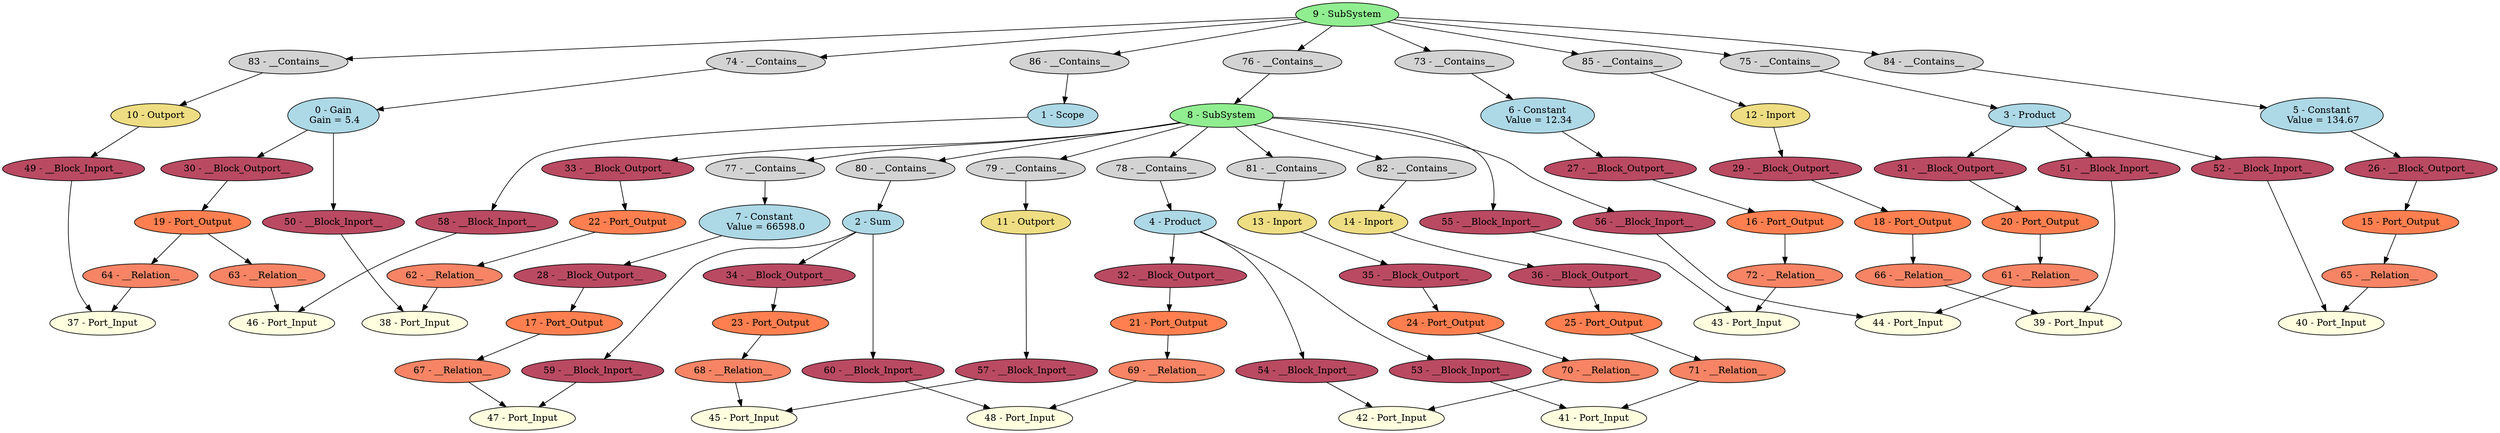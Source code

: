 digraph HFlatten2_opt {
"0 - Gain\n Gain = 5.4" [style=filled, fillcolor=lightblue];
"1 - Scope" [style=filled, fillcolor=lightblue];
"2 - Sum" [style=filled, fillcolor=lightblue];
"3 - Product" [style=filled, fillcolor=lightblue];
"4 - Product" [style=filled, fillcolor=lightblue];
"5 - Constant\n Value = 134.67" [style=filled, fillcolor=lightblue];
"6 - Constant\n Value = 12.34" [style=filled, fillcolor=lightblue];
"7 - Constant\n Value = 66598.0" [style=filled, fillcolor=lightblue];
"8 - SubSystem" [style=filled, fillcolor=lightgreen];
"9 - SubSystem" [style=filled, fillcolor=lightgreen];
"10 - Outport" [style=filled, fillcolor=lightgoldenrod];
"11 - Outport" [style=filled, fillcolor=lightgoldenrod];
"12 - Inport" [style=filled, fillcolor=lightgoldenrod];
"13 - Inport" [style=filled, fillcolor=lightgoldenrod];
"14 - Inport" [style=filled, fillcolor=lightgoldenrod];
"15 - Port_Output" [style=filled, fillcolor=coral];
"16 - Port_Output" [style=filled, fillcolor=coral];
"17 - Port_Output" [style=filled, fillcolor=coral];
"18 - Port_Output" [style=filled, fillcolor=coral];
"19 - Port_Output" [style=filled, fillcolor=coral];
"20 - Port_Output" [style=filled, fillcolor=coral];
"21 - Port_Output" [style=filled, fillcolor=coral];
"22 - Port_Output" [style=filled, fillcolor=coral];
"23 - Port_Output" [style=filled, fillcolor=coral];
"24 - Port_Output" [style=filled, fillcolor=coral];
"25 - Port_Output" [style=filled, fillcolor=coral];
"26 - __Block_Outport__" [style=filled, fillcolor="#b94a62"];
"27 - __Block_Outport__" [style=filled, fillcolor="#b94a62"];
"28 - __Block_Outport__" [style=filled, fillcolor="#b94a62"];
"29 - __Block_Outport__" [style=filled, fillcolor="#b94a62"];
"30 - __Block_Outport__" [style=filled, fillcolor="#b94a62"];
"31 - __Block_Outport__" [style=filled, fillcolor="#b94a62"];
"32 - __Block_Outport__" [style=filled, fillcolor="#b94a62"];
"33 - __Block_Outport__" [style=filled, fillcolor="#b94a62"];
"34 - __Block_Outport__" [style=filled, fillcolor="#b94a62"];
"35 - __Block_Outport__" [style=filled, fillcolor="#b94a62"];
"36 - __Block_Outport__" [style=filled, fillcolor="#b94a62"];
"37 - Port_Input" [style=filled, fillcolor=lightyellow];
"38 - Port_Input" [style=filled, fillcolor=lightyellow];
"39 - Port_Input" [style=filled, fillcolor=lightyellow];
"40 - Port_Input" [style=filled, fillcolor=lightyellow];
"41 - Port_Input" [style=filled, fillcolor=lightyellow];
"42 - Port_Input" [style=filled, fillcolor=lightyellow];
"43 - Port_Input" [style=filled, fillcolor=lightyellow];
"44 - Port_Input" [style=filled, fillcolor=lightyellow];
"45 - Port_Input" [style=filled, fillcolor=lightyellow];
"46 - Port_Input" [style=filled, fillcolor=lightyellow];
"47 - Port_Input" [style=filled, fillcolor=lightyellow];
"48 - Port_Input" [style=filled, fillcolor=lightyellow];
"49 - __Block_Inport__" [style=filled, fillcolor="#b94a62"];
"50 - __Block_Inport__" [style=filled, fillcolor="#b94a62"];
"51 - __Block_Inport__" [style=filled, fillcolor="#b94a62"];
"52 - __Block_Inport__" [style=filled, fillcolor="#b94a62"];
"53 - __Block_Inport__" [style=filled, fillcolor="#b94a62"];
"54 - __Block_Inport__" [style=filled, fillcolor="#b94a62"];
"55 - __Block_Inport__" [style=filled, fillcolor="#b94a62"];
"56 - __Block_Inport__" [style=filled, fillcolor="#b94a62"];
"57 - __Block_Inport__" [style=filled, fillcolor="#b94a62"];
"58 - __Block_Inport__" [style=filled, fillcolor="#b94a62"];
"59 - __Block_Inport__" [style=filled, fillcolor="#b94a62"];
"60 - __Block_Inport__" [style=filled, fillcolor="#b94a62"];
"61 - __Relation__" [style=filled, fillcolor="#f78465"];
"62 - __Relation__" [style=filled, fillcolor="#f78465"];
"63 - __Relation__" [style=filled, fillcolor="#f78465"];
"64 - __Relation__" [style=filled, fillcolor="#f78465"];
"65 - __Relation__" [style=filled, fillcolor="#f78465"];
"66 - __Relation__" [style=filled, fillcolor="#f78465"];
"67 - __Relation__" [style=filled, fillcolor="#f78465"];
"68 - __Relation__" [style=filled, fillcolor="#f78465"];
"69 - __Relation__" [style=filled, fillcolor="#f78465"];
"70 - __Relation__" [style=filled, fillcolor="#f78465"];
"71 - __Relation__" [style=filled, fillcolor="#f78465"];
"72 - __Relation__" [style=filled, fillcolor="#f78465"];
"73 - __Contains__" [style=filled, fillcolor=lightgray];
"74 - __Contains__" [style=filled, fillcolor=lightgray];
"75 - __Contains__" [style=filled, fillcolor=lightgray];
"76 - __Contains__" [style=filled, fillcolor=lightgray];
"77 - __Contains__" [style=filled, fillcolor=lightgray];
"78 - __Contains__" [style=filled, fillcolor=lightgray];
"79 - __Contains__" [style=filled, fillcolor=lightgray];
"80 - __Contains__" [style=filled, fillcolor=lightgray];
"81 - __Contains__" [style=filled, fillcolor=lightgray];
"82 - __Contains__" [style=filled, fillcolor=lightgray];
"83 - __Contains__" [style=filled, fillcolor=lightgray];
"84 - __Contains__" [style=filled, fillcolor=lightgray];
"85 - __Contains__" [style=filled, fillcolor=lightgray];
"86 - __Contains__" [style=filled, fillcolor=lightgray];
"0 - Gain\n Gain = 5.4" -> "30 - __Block_Outport__";
"2 - Sum" -> "34 - __Block_Outport__";
"3 - Product" -> "31 - __Block_Outport__";
"4 - Product" -> "32 - __Block_Outport__";
"5 - Constant\n Value = 134.67" -> "26 - __Block_Outport__";
"6 - Constant\n Value = 12.34" -> "27 - __Block_Outport__";
"7 - Constant\n Value = 66598.0" -> "28 - __Block_Outport__";
"8 - SubSystem" -> "82 - __Contains__";
"8 - SubSystem" -> "81 - __Contains__";
"8 - SubSystem" -> "80 - __Contains__";
"8 - SubSystem" -> "79 - __Contains__";
"8 - SubSystem" -> "78 - __Contains__";
"8 - SubSystem" -> "77 - __Contains__";
"8 - SubSystem" -> "33 - __Block_Outport__";
"9 - SubSystem" -> "73 - __Contains__";
"9 - SubSystem" -> "74 - __Contains__";
"9 - SubSystem" -> "75 - __Contains__";
"9 - SubSystem" -> "76 - __Contains__";
"9 - SubSystem" -> "86 - __Contains__";
"9 - SubSystem" -> "85 - __Contains__";
"9 - SubSystem" -> "84 - __Contains__";
"9 - SubSystem" -> "83 - __Contains__";
"12 - Inport" -> "29 - __Block_Outport__";
"13 - Inport" -> "35 - __Block_Outport__";
"14 - Inport" -> "36 - __Block_Outport__";
"15 - Port_Output" -> "65 - __Relation__";
"16 - Port_Output" -> "72 - __Relation__";
"17 - Port_Output" -> "67 - __Relation__";
"18 - Port_Output" -> "66 - __Relation__";
"19 - Port_Output" -> "64 - __Relation__";
"19 - Port_Output" -> "63 - __Relation__";
"20 - Port_Output" -> "61 - __Relation__";
"21 - Port_Output" -> "69 - __Relation__";
"22 - Port_Output" -> "62 - __Relation__";
"23 - Port_Output" -> "68 - __Relation__";
"24 - Port_Output" -> "70 - __Relation__";
"25 - Port_Output" -> "71 - __Relation__";
"26 - __Block_Outport__" -> "15 - Port_Output";
"27 - __Block_Outport__" -> "16 - Port_Output";
"28 - __Block_Outport__" -> "17 - Port_Output";
"29 - __Block_Outport__" -> "18 - Port_Output";
"30 - __Block_Outport__" -> "19 - Port_Output";
"31 - __Block_Outport__" -> "20 - Port_Output";
"32 - __Block_Outport__" -> "21 - Port_Output";
"33 - __Block_Outport__" -> "22 - Port_Output";
"34 - __Block_Outport__" -> "23 - Port_Output";
"35 - __Block_Outport__" -> "24 - Port_Output";
"36 - __Block_Outport__" -> "25 - Port_Output";
"49 - __Block_Inport__" -> "37 - Port_Input";
"50 - __Block_Inport__" -> "38 - Port_Input";
"51 - __Block_Inport__" -> "39 - Port_Input";
"52 - __Block_Inport__" -> "40 - Port_Input";
"53 - __Block_Inport__" -> "41 - Port_Input";
"54 - __Block_Inport__" -> "42 - Port_Input";
"55 - __Block_Inport__" -> "43 - Port_Input";
"56 - __Block_Inport__" -> "44 - Port_Input";
"57 - __Block_Inport__" -> "45 - Port_Input";
"58 - __Block_Inport__" -> "46 - Port_Input";
"59 - __Block_Inport__" -> "47 - Port_Input";
"60 - __Block_Inport__" -> "48 - Port_Input";
"10 - Outport" -> "49 - __Block_Inport__";
"0 - Gain\n Gain = 5.4" -> "50 - __Block_Inport__";
"3 - Product" -> "51 - __Block_Inport__";
"3 - Product" -> "52 - __Block_Inport__";
"4 - Product" -> "53 - __Block_Inport__";
"4 - Product" -> "54 - __Block_Inport__";
"8 - SubSystem" -> "55 - __Block_Inport__";
"8 - SubSystem" -> "56 - __Block_Inport__";
"11 - Outport" -> "57 - __Block_Inport__";
"1 - Scope" -> "58 - __Block_Inport__";
"2 - Sum" -> "59 - __Block_Inport__";
"2 - Sum" -> "60 - __Block_Inport__";
"61 - __Relation__" -> "44 - Port_Input";
"62 - __Relation__" -> "38 - Port_Input";
"63 - __Relation__" -> "46 - Port_Input";
"64 - __Relation__" -> "37 - Port_Input";
"65 - __Relation__" -> "40 - Port_Input";
"66 - __Relation__" -> "39 - Port_Input";
"67 - __Relation__" -> "47 - Port_Input";
"68 - __Relation__" -> "45 - Port_Input";
"69 - __Relation__" -> "48 - Port_Input";
"70 - __Relation__" -> "42 - Port_Input";
"71 - __Relation__" -> "41 - Port_Input";
"72 - __Relation__" -> "43 - Port_Input";
"73 - __Contains__" -> "6 - Constant\n Value = 12.34";
"74 - __Contains__" -> "0 - Gain\n Gain = 5.4";
"75 - __Contains__" -> "3 - Product";
"76 - __Contains__" -> "8 - SubSystem";
"77 - __Contains__" -> "7 - Constant\n Value = 66598.0";
"78 - __Contains__" -> "4 - Product";
"79 - __Contains__" -> "11 - Outport";
"80 - __Contains__" -> "2 - Sum";
"81 - __Contains__" -> "13 - Inport";
"82 - __Contains__" -> "14 - Inport";
"83 - __Contains__" -> "10 - Outport";
"84 - __Contains__" -> "5 - Constant\n Value = 134.67";
"85 - __Contains__" -> "12 - Inport";
"86 - __Contains__" -> "1 - Scope";
}
